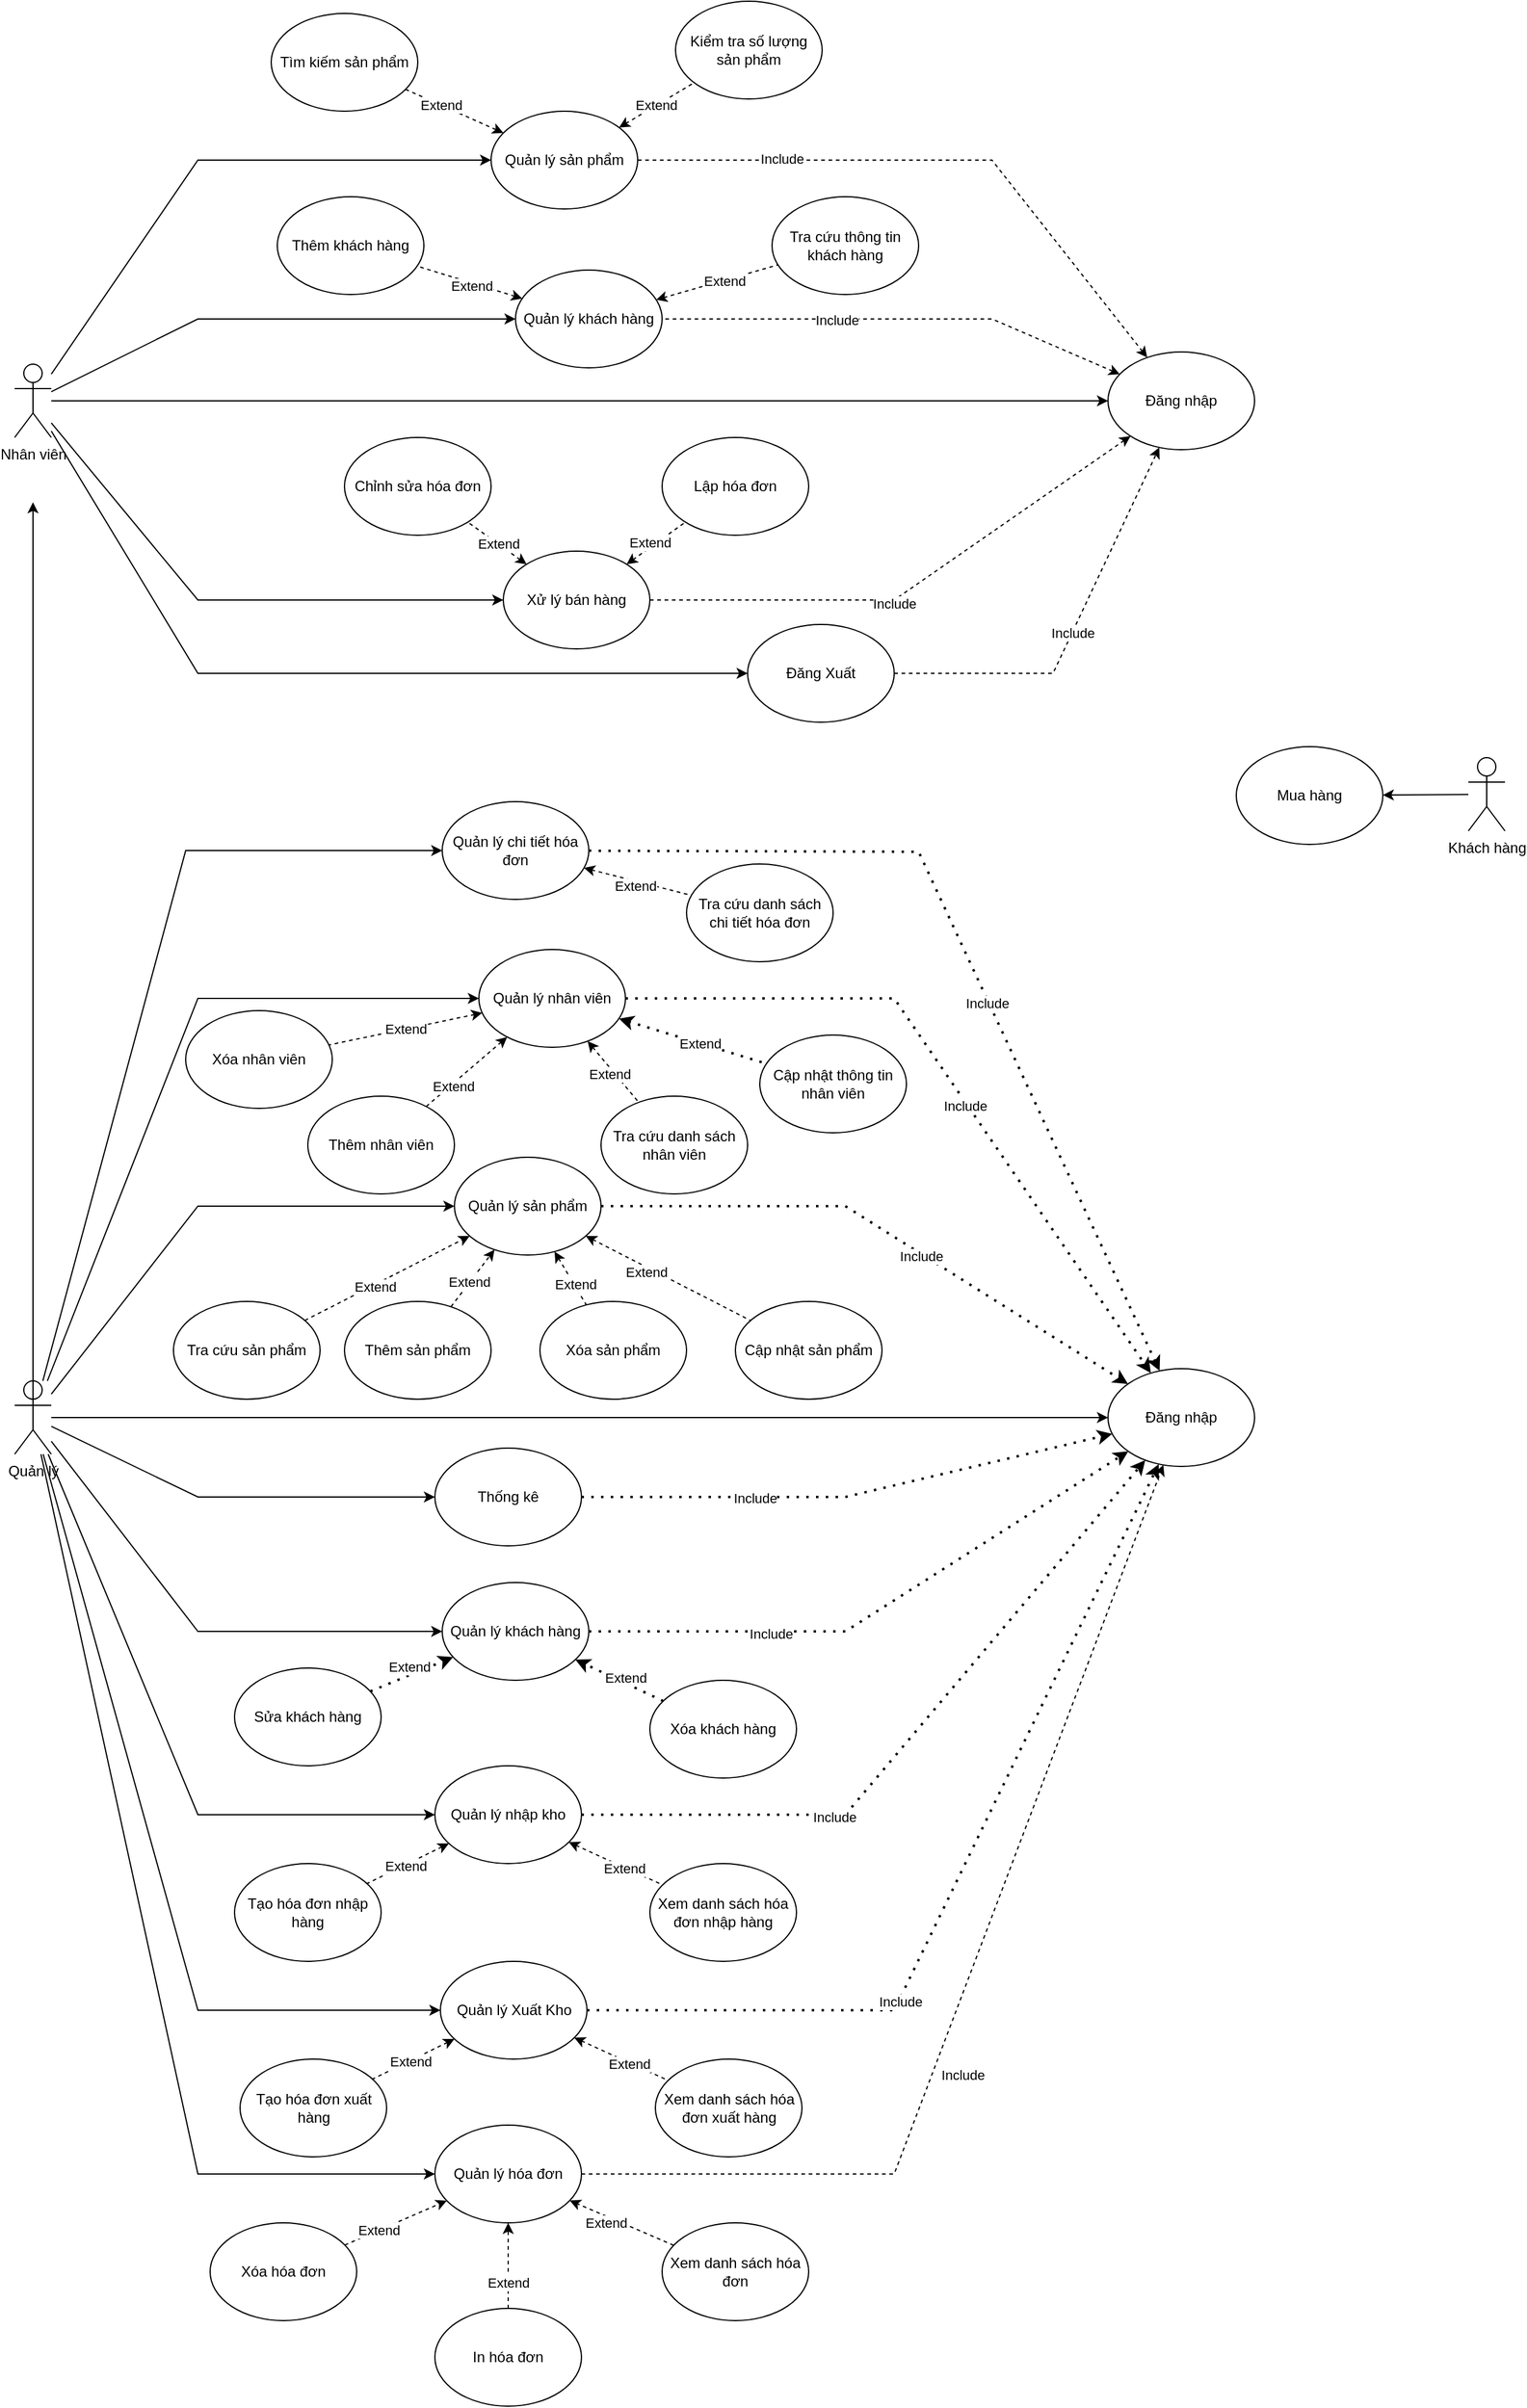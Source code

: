 <mxfile version="26.0.4">
  <diagram name="Page-1" id="F_bl2N8eSsj7aJy99ByN">
    <mxGraphModel dx="1720" dy="1928" grid="1" gridSize="10" guides="1" tooltips="1" connect="1" arrows="1" fold="1" page="1" pageScale="1" pageWidth="850" pageHeight="1100" math="0" shadow="0">
      <root>
        <mxCell id="0" />
        <mxCell id="1" parent="0" />
        <mxCell id="1cnDnwMwc_Qfs5VOHH6G-1" value="Nhân viên" style="shape=umlActor;verticalLabelPosition=bottom;verticalAlign=top;html=1;outlineConnect=0;" parent="1" vertex="1">
          <mxGeometry x="90" y="7" width="30" height="60" as="geometry" />
        </mxCell>
        <mxCell id="1cnDnwMwc_Qfs5VOHH6G-2" value="Quản lý" style="shape=umlActor;verticalLabelPosition=bottom;verticalAlign=top;html=1;outlineConnect=0;" parent="1" vertex="1">
          <mxGeometry x="90" y="839" width="30" height="60" as="geometry" />
        </mxCell>
        <mxCell id="1cnDnwMwc_Qfs5VOHH6G-3" value="Đăng nhập" style="ellipse;whiteSpace=wrap;html=1;" parent="1" vertex="1">
          <mxGeometry x="985" y="-3" width="120" height="80" as="geometry" />
        </mxCell>
        <mxCell id="1cnDnwMwc_Qfs5VOHH6G-4" value="Đăng Xuất" style="ellipse;whiteSpace=wrap;html=1;" parent="1" vertex="1">
          <mxGeometry x="690" y="220" width="120" height="80" as="geometry" />
        </mxCell>
        <mxCell id="1cnDnwMwc_Qfs5VOHH6G-5" value="" style="endArrow=classic;html=1;rounded=0;" parent="1" edge="1">
          <mxGeometry width="50" height="50" relative="1" as="geometry">
            <mxPoint x="105" y="880" as="sourcePoint" />
            <mxPoint x="105" y="120" as="targetPoint" />
          </mxGeometry>
        </mxCell>
        <mxCell id="1cnDnwMwc_Qfs5VOHH6G-6" value="" style="endArrow=classic;html=1;rounded=0;" parent="1" source="1cnDnwMwc_Qfs5VOHH6G-1" target="1cnDnwMwc_Qfs5VOHH6G-3" edge="1">
          <mxGeometry width="50" height="50" relative="1" as="geometry">
            <mxPoint x="180" y="160" as="sourcePoint" />
            <mxPoint x="870.972" y="7.169" as="targetPoint" />
            <Array as="points" />
          </mxGeometry>
        </mxCell>
        <mxCell id="1cnDnwMwc_Qfs5VOHH6G-7" value="" style="endArrow=classic;html=1;rounded=0;" parent="1" source="1cnDnwMwc_Qfs5VOHH6G-1" target="1cnDnwMwc_Qfs5VOHH6G-4" edge="1">
          <mxGeometry width="50" height="50" relative="1" as="geometry">
            <mxPoint x="150" y="210" as="sourcePoint" />
            <mxPoint x="202.591" y="170.432" as="targetPoint" />
            <Array as="points">
              <mxPoint x="240" y="260" />
            </Array>
          </mxGeometry>
        </mxCell>
        <mxCell id="1cnDnwMwc_Qfs5VOHH6G-8" value="Quản lý sản phẩm" style="ellipse;whiteSpace=wrap;html=1;" parent="1" vertex="1">
          <mxGeometry x="480" y="-200" width="120" height="80" as="geometry" />
        </mxCell>
        <mxCell id="1cnDnwMwc_Qfs5VOHH6G-9" value="" style="endArrow=classic;html=1;rounded=0;" parent="1" source="1cnDnwMwc_Qfs5VOHH6G-1" target="1cnDnwMwc_Qfs5VOHH6G-8" edge="1">
          <mxGeometry width="50" height="50" relative="1" as="geometry">
            <mxPoint x="130" y="106" as="sourcePoint" />
            <mxPoint x="344" y="54" as="targetPoint" />
            <Array as="points">
              <mxPoint x="240" y="-160" />
            </Array>
          </mxGeometry>
        </mxCell>
        <mxCell id="1cnDnwMwc_Qfs5VOHH6G-10" value="Tìm kiếm sản phẩm" style="ellipse;whiteSpace=wrap;html=1;" parent="1" vertex="1">
          <mxGeometry x="300" y="-280" width="120" height="80" as="geometry" />
        </mxCell>
        <mxCell id="1cnDnwMwc_Qfs5VOHH6G-11" value="Kiểm tra số lượng sản phẩm" style="ellipse;whiteSpace=wrap;html=1;" parent="1" vertex="1">
          <mxGeometry x="631" y="-290" width="120" height="80" as="geometry" />
        </mxCell>
        <mxCell id="1cnDnwMwc_Qfs5VOHH6G-13" value="" style="endArrow=classic;dashed=1;html=1;rounded=0;startArrow=none;startFill=0;endFill=1;" parent="1" source="1cnDnwMwc_Qfs5VOHH6G-10" target="1cnDnwMwc_Qfs5VOHH6G-8" edge="1">
          <mxGeometry width="50" height="50" relative="1" as="geometry">
            <mxPoint x="220" y="-124" as="sourcePoint" />
            <mxPoint x="270" y="-174" as="targetPoint" />
          </mxGeometry>
        </mxCell>
        <mxCell id="k7li9HVvWUcfOC_udOQU-1" value="Extend" style="edgeLabel;html=1;align=center;verticalAlign=middle;resizable=0;points=[];" parent="1cnDnwMwc_Qfs5VOHH6G-13" vertex="1" connectable="0">
          <mxGeometry x="-0.319" relative="1" as="geometry">
            <mxPoint x="1" as="offset" />
          </mxGeometry>
        </mxCell>
        <mxCell id="1cnDnwMwc_Qfs5VOHH6G-14" value="Extend" style="endArrow=none;dashed=1;html=1;rounded=0;startArrow=classic;startFill=1;" parent="1" source="1cnDnwMwc_Qfs5VOHH6G-8" target="1cnDnwMwc_Qfs5VOHH6G-11" edge="1">
          <mxGeometry x="-0.013" width="50" height="50" relative="1" as="geometry">
            <mxPoint x="460" y="-194" as="sourcePoint" />
            <mxPoint x="610.927" y="-392.052" as="targetPoint" />
            <mxPoint as="offset" />
          </mxGeometry>
        </mxCell>
        <mxCell id="1cnDnwMwc_Qfs5VOHH6G-15" value="Quản lý khách hàng" style="ellipse;whiteSpace=wrap;html=1;" parent="1" vertex="1">
          <mxGeometry x="500" y="-70" width="120" height="80" as="geometry" />
        </mxCell>
        <mxCell id="1cnDnwMwc_Qfs5VOHH6G-16" value="" style="endArrow=classic;html=1;rounded=0;" parent="1" source="1cnDnwMwc_Qfs5VOHH6G-1" target="1cnDnwMwc_Qfs5VOHH6G-15" edge="1">
          <mxGeometry width="50" height="50" relative="1" as="geometry">
            <mxPoint x="280" y="30" as="sourcePoint" />
            <mxPoint x="330" y="-20" as="targetPoint" />
            <Array as="points">
              <mxPoint x="240" y="-30" />
            </Array>
          </mxGeometry>
        </mxCell>
        <mxCell id="1cnDnwMwc_Qfs5VOHH6G-17" value="Xử lý bán hàng" style="ellipse;whiteSpace=wrap;html=1;" parent="1" vertex="1">
          <mxGeometry x="490" y="160" width="120" height="80" as="geometry" />
        </mxCell>
        <mxCell id="1cnDnwMwc_Qfs5VOHH6G-18" value="" style="endArrow=classic;html=1;rounded=0;" parent="1" source="1cnDnwMwc_Qfs5VOHH6G-1" target="1cnDnwMwc_Qfs5VOHH6G-17" edge="1">
          <mxGeometry width="50" height="50" relative="1" as="geometry">
            <mxPoint x="350" y="50" as="sourcePoint" />
            <mxPoint x="400" as="targetPoint" />
            <Array as="points">
              <mxPoint x="240" y="200" />
            </Array>
          </mxGeometry>
        </mxCell>
        <mxCell id="1cnDnwMwc_Qfs5VOHH6G-19" value="Thêm khách hàng" style="ellipse;whiteSpace=wrap;html=1;" parent="1" vertex="1">
          <mxGeometry x="305" y="-130" width="120" height="80" as="geometry" />
        </mxCell>
        <mxCell id="1cnDnwMwc_Qfs5VOHH6G-20" value="" style="endArrow=none;dashed=1;html=1;rounded=0;startArrow=classic;startFill=1;" parent="1" source="1cnDnwMwc_Qfs5VOHH6G-15" target="1cnDnwMwc_Qfs5VOHH6G-19" edge="1">
          <mxGeometry width="50" height="50" relative="1" as="geometry">
            <mxPoint x="640" y="-124" as="sourcePoint" />
            <mxPoint x="710.711" y="-174" as="targetPoint" />
          </mxGeometry>
        </mxCell>
        <mxCell id="k7li9HVvWUcfOC_udOQU-4" value="Extend" style="edgeLabel;html=1;align=center;verticalAlign=middle;resizable=0;points=[];" parent="1cnDnwMwc_Qfs5VOHH6G-20" vertex="1" connectable="0">
          <mxGeometry x="-0.042" y="2" relative="1" as="geometry">
            <mxPoint as="offset" />
          </mxGeometry>
        </mxCell>
        <mxCell id="1cnDnwMwc_Qfs5VOHH6G-21" value="Tra cứu thông tin khách hàng" style="ellipse;whiteSpace=wrap;html=1;" parent="1" vertex="1">
          <mxGeometry x="710" y="-130" width="120" height="80" as="geometry" />
        </mxCell>
        <mxCell id="1cnDnwMwc_Qfs5VOHH6G-23" value="" style="endArrow=none;dashed=1;html=1;rounded=0;startArrow=classic;startFill=1;" parent="1" source="1cnDnwMwc_Qfs5VOHH6G-15" target="1cnDnwMwc_Qfs5VOHH6G-21" edge="1">
          <mxGeometry width="50" height="50" relative="1" as="geometry">
            <mxPoint x="520" y="-64" as="sourcePoint" />
            <mxPoint x="570" y="-114" as="targetPoint" />
          </mxGeometry>
        </mxCell>
        <mxCell id="k7li9HVvWUcfOC_udOQU-3" value="Extend" style="edgeLabel;html=1;align=center;verticalAlign=middle;resizable=0;points=[];" parent="1cnDnwMwc_Qfs5VOHH6G-23" vertex="1" connectable="0">
          <mxGeometry x="0.106" relative="1" as="geometry">
            <mxPoint as="offset" />
          </mxGeometry>
        </mxCell>
        <mxCell id="1cnDnwMwc_Qfs5VOHH6G-24" value="Lập hóa đơn" style="ellipse;whiteSpace=wrap;html=1;" parent="1" vertex="1">
          <mxGeometry x="620" y="67" width="120" height="80" as="geometry" />
        </mxCell>
        <mxCell id="1cnDnwMwc_Qfs5VOHH6G-25" value="" style="endArrow=none;dashed=1;html=1;rounded=0;startArrow=classic;startFill=1;" parent="1" source="1cnDnwMwc_Qfs5VOHH6G-17" target="1cnDnwMwc_Qfs5VOHH6G-24" edge="1">
          <mxGeometry width="50" height="50" relative="1" as="geometry">
            <mxPoint x="700.001" y="-67.46" as="sourcePoint" />
            <mxPoint x="639.37" y="-14" as="targetPoint" />
          </mxGeometry>
        </mxCell>
        <mxCell id="k7li9HVvWUcfOC_udOQU-5" value="Extend" style="edgeLabel;html=1;align=center;verticalAlign=middle;resizable=0;points=[];" parent="1cnDnwMwc_Qfs5VOHH6G-25" vertex="1" connectable="0">
          <mxGeometry x="-0.142" y="4" relative="1" as="geometry">
            <mxPoint as="offset" />
          </mxGeometry>
        </mxCell>
        <mxCell id="1cnDnwMwc_Qfs5VOHH6G-26" value="Chỉnh sửa hóa đơn" style="ellipse;whiteSpace=wrap;html=1;" parent="1" vertex="1">
          <mxGeometry x="360" y="67" width="120" height="80" as="geometry" />
        </mxCell>
        <mxCell id="1cnDnwMwc_Qfs5VOHH6G-27" value="" style="endArrow=none;dashed=1;html=1;rounded=0;startArrow=classic;startFill=1;" parent="1" source="1cnDnwMwc_Qfs5VOHH6G-17" target="1cnDnwMwc_Qfs5VOHH6G-26" edge="1">
          <mxGeometry width="50" height="50" relative="1" as="geometry">
            <mxPoint x="680" y="40" as="sourcePoint" />
            <mxPoint x="665.201" y="138.968" as="targetPoint" />
          </mxGeometry>
        </mxCell>
        <mxCell id="k7li9HVvWUcfOC_udOQU-6" value="Extend" style="edgeLabel;html=1;align=center;verticalAlign=middle;resizable=0;points=[];" parent="1cnDnwMwc_Qfs5VOHH6G-27" vertex="1" connectable="0">
          <mxGeometry x="-0.045" relative="1" as="geometry">
            <mxPoint as="offset" />
          </mxGeometry>
        </mxCell>
        <mxCell id="1cnDnwMwc_Qfs5VOHH6G-28" value="" style="endArrow=none;dashed=1;html=1;rounded=0;startArrow=classic;startFill=1;" parent="1" source="1cnDnwMwc_Qfs5VOHH6G-3" target="1cnDnwMwc_Qfs5VOHH6G-8" edge="1">
          <mxGeometry width="50" height="50" relative="1" as="geometry">
            <mxPoint x="894" y="-45" as="sourcePoint" />
            <mxPoint x="480" y="-64" as="targetPoint" />
            <Array as="points">
              <mxPoint x="890" y="-160" />
            </Array>
          </mxGeometry>
        </mxCell>
        <mxCell id="k7li9HVvWUcfOC_udOQU-43" value="Include" style="edgeLabel;html=1;align=center;verticalAlign=middle;resizable=0;points=[];" parent="1cnDnwMwc_Qfs5VOHH6G-28" vertex="1" connectable="0">
          <mxGeometry x="0.523" y="-1" relative="1" as="geometry">
            <mxPoint as="offset" />
          </mxGeometry>
        </mxCell>
        <mxCell id="1cnDnwMwc_Qfs5VOHH6G-29" value="" style="endArrow=none;dashed=1;html=1;rounded=0;startArrow=classic;startFill=1;" parent="1" source="1cnDnwMwc_Qfs5VOHH6G-3" target="1cnDnwMwc_Qfs5VOHH6G-15" edge="1">
          <mxGeometry width="50" height="50" relative="1" as="geometry">
            <mxPoint x="870.021" y="-65.052" as="sourcePoint" />
            <mxPoint x="570" y="-94" as="targetPoint" />
            <Array as="points">
              <mxPoint x="890" y="-30" />
            </Array>
          </mxGeometry>
        </mxCell>
        <mxCell id="k7li9HVvWUcfOC_udOQU-42" value="Include" style="edgeLabel;html=1;align=center;verticalAlign=middle;resizable=0;points=[];" parent="1cnDnwMwc_Qfs5VOHH6G-29" vertex="1" connectable="0">
          <mxGeometry x="0.257" y="1" relative="1" as="geometry">
            <mxPoint as="offset" />
          </mxGeometry>
        </mxCell>
        <mxCell id="1cnDnwMwc_Qfs5VOHH6G-30" value="" style="endArrow=none;dashed=1;html=1;rounded=0;endFill=0;startArrow=classic;startFill=1;" parent="1" source="1cnDnwMwc_Qfs5VOHH6G-3" target="1cnDnwMwc_Qfs5VOHH6G-17" edge="1">
          <mxGeometry width="50" height="50" relative="1" as="geometry">
            <mxPoint x="874.329" y="1.918" as="sourcePoint" />
            <mxPoint x="560" y="-44" as="targetPoint" />
            <Array as="points">
              <mxPoint x="810" y="200" />
            </Array>
          </mxGeometry>
        </mxCell>
        <mxCell id="k7li9HVvWUcfOC_udOQU-44" value="Include" style="edgeLabel;html=1;align=center;verticalAlign=middle;resizable=0;points=[];" parent="1cnDnwMwc_Qfs5VOHH6G-30" vertex="1" connectable="0">
          <mxGeometry x="0.085" y="3" relative="1" as="geometry">
            <mxPoint as="offset" />
          </mxGeometry>
        </mxCell>
        <mxCell id="1cnDnwMwc_Qfs5VOHH6G-31" value="Quản lý sản phẩm" style="ellipse;whiteSpace=wrap;html=1;" parent="1" vertex="1">
          <mxGeometry x="450" y="656" width="120" height="80" as="geometry" />
        </mxCell>
        <mxCell id="1cnDnwMwc_Qfs5VOHH6G-32" value="" style="endArrow=classic;html=1;rounded=0;" parent="1" source="1cnDnwMwc_Qfs5VOHH6G-2" target="1cnDnwMwc_Qfs5VOHH6G-31" edge="1">
          <mxGeometry width="50" height="50" relative="1" as="geometry">
            <mxPoint x="170" y="844" as="sourcePoint" />
            <mxPoint x="220" y="794" as="targetPoint" />
            <Array as="points">
              <mxPoint x="240" y="696" />
            </Array>
          </mxGeometry>
        </mxCell>
        <mxCell id="1cnDnwMwc_Qfs5VOHH6G-34" value="" style="endArrow=classic;html=1;rounded=0;" parent="1" source="1cnDnwMwc_Qfs5VOHH6G-2" target="1cnDnwMwc_Qfs5VOHH6G-45" edge="1">
          <mxGeometry width="50" height="50" relative="1" as="geometry">
            <mxPoint x="270" y="930" as="sourcePoint" />
            <mxPoint x="358.87" y="774.931" as="targetPoint" />
            <Array as="points">
              <mxPoint x="240" y="934" />
            </Array>
          </mxGeometry>
        </mxCell>
        <mxCell id="1cnDnwMwc_Qfs5VOHH6G-35" value="Đăng nhập" style="ellipse;whiteSpace=wrap;html=1;" parent="1" vertex="1">
          <mxGeometry x="985" y="829" width="120" height="80" as="geometry" />
        </mxCell>
        <mxCell id="1cnDnwMwc_Qfs5VOHH6G-36" value="" style="endArrow=classic;html=1;rounded=0;" parent="1" source="1cnDnwMwc_Qfs5VOHH6G-2" target="1cnDnwMwc_Qfs5VOHH6G-35" edge="1">
          <mxGeometry width="50" height="50" relative="1" as="geometry">
            <mxPoint x="140" y="874" as="sourcePoint" />
            <mxPoint x="960" y="869" as="targetPoint" />
            <Array as="points" />
          </mxGeometry>
        </mxCell>
        <mxCell id="1cnDnwMwc_Qfs5VOHH6G-37" value="Thêm sản phẩm" style="ellipse;whiteSpace=wrap;html=1;" parent="1" vertex="1">
          <mxGeometry x="360" y="774" width="120" height="80" as="geometry" />
        </mxCell>
        <mxCell id="1cnDnwMwc_Qfs5VOHH6G-38" value="Xóa sản phẩm" style="ellipse;whiteSpace=wrap;html=1;" parent="1" vertex="1">
          <mxGeometry x="520" y="774" width="120" height="80" as="geometry" />
        </mxCell>
        <mxCell id="1cnDnwMwc_Qfs5VOHH6G-39" value="Cập nhật sản phẩm" style="ellipse;whiteSpace=wrap;html=1;" parent="1" vertex="1">
          <mxGeometry x="680" y="774" width="120" height="80" as="geometry" />
        </mxCell>
        <mxCell id="1cnDnwMwc_Qfs5VOHH6G-40" value="Tra cứu sản phẩm" style="ellipse;whiteSpace=wrap;html=1;" parent="1" vertex="1">
          <mxGeometry x="220" y="774" width="120" height="80" as="geometry" />
        </mxCell>
        <mxCell id="1cnDnwMwc_Qfs5VOHH6G-41" value="" style="endArrow=classic;dashed=1;html=1;rounded=0;endFill=1;" parent="1" source="1cnDnwMwc_Qfs5VOHH6G-40" target="1cnDnwMwc_Qfs5VOHH6G-31" edge="1">
          <mxGeometry width="50" height="50" relative="1" as="geometry">
            <mxPoint x="200" y="774" as="sourcePoint" />
            <mxPoint x="250" y="724" as="targetPoint" />
          </mxGeometry>
        </mxCell>
        <mxCell id="k7li9HVvWUcfOC_udOQU-10" value="Extend" style="edgeLabel;html=1;align=center;verticalAlign=middle;resizable=0;points=[];" parent="1cnDnwMwc_Qfs5VOHH6G-41" vertex="1" connectable="0">
          <mxGeometry x="-0.159" y="-1" relative="1" as="geometry">
            <mxPoint as="offset" />
          </mxGeometry>
        </mxCell>
        <mxCell id="1cnDnwMwc_Qfs5VOHH6G-42" value="" style="endArrow=classic;dashed=1;html=1;rounded=0;endFill=1;" parent="1" source="1cnDnwMwc_Qfs5VOHH6G-37" target="1cnDnwMwc_Qfs5VOHH6G-31" edge="1">
          <mxGeometry width="50" height="50" relative="1" as="geometry">
            <mxPoint x="270" y="684" as="sourcePoint" />
            <mxPoint x="320" y="634" as="targetPoint" />
          </mxGeometry>
        </mxCell>
        <mxCell id="k7li9HVvWUcfOC_udOQU-7" value="Extend" style="edgeLabel;html=1;align=center;verticalAlign=middle;resizable=0;points=[];" parent="1cnDnwMwc_Qfs5VOHH6G-42" vertex="1" connectable="0">
          <mxGeometry x="-0.132" y="1" relative="1" as="geometry">
            <mxPoint as="offset" />
          </mxGeometry>
        </mxCell>
        <mxCell id="1cnDnwMwc_Qfs5VOHH6G-43" value="" style="endArrow=none;dashed=1;html=1;rounded=0;endFill=0;startArrow=classic;startFill=1;" parent="1" source="1cnDnwMwc_Qfs5VOHH6G-31" target="1cnDnwMwc_Qfs5VOHH6G-38" edge="1">
          <mxGeometry width="50" height="50" relative="1" as="geometry">
            <mxPoint x="420" y="564" as="sourcePoint" />
            <mxPoint x="470" y="514" as="targetPoint" />
          </mxGeometry>
        </mxCell>
        <mxCell id="k7li9HVvWUcfOC_udOQU-9" value="Extend" style="edgeLabel;html=1;align=center;verticalAlign=middle;resizable=0;points=[];" parent="1cnDnwMwc_Qfs5VOHH6G-43" vertex="1" connectable="0">
          <mxGeometry x="0.237" y="1" relative="1" as="geometry">
            <mxPoint as="offset" />
          </mxGeometry>
        </mxCell>
        <mxCell id="1cnDnwMwc_Qfs5VOHH6G-44" value="" style="endArrow=none;dashed=1;html=1;rounded=0;endFill=0;startArrow=classic;startFill=1;" parent="1" source="1cnDnwMwc_Qfs5VOHH6G-31" target="1cnDnwMwc_Qfs5VOHH6G-39" edge="1">
          <mxGeometry width="50" height="50" relative="1" as="geometry">
            <mxPoint x="550" y="754" as="sourcePoint" />
            <mxPoint x="600" y="704" as="targetPoint" />
          </mxGeometry>
        </mxCell>
        <mxCell id="k7li9HVvWUcfOC_udOQU-8" value="Extend" style="edgeLabel;html=1;align=center;verticalAlign=middle;resizable=0;points=[];" parent="1cnDnwMwc_Qfs5VOHH6G-44" vertex="1" connectable="0">
          <mxGeometry x="-0.242" y="-4" relative="1" as="geometry">
            <mxPoint as="offset" />
          </mxGeometry>
        </mxCell>
        <mxCell id="1cnDnwMwc_Qfs5VOHH6G-45" value="Thống kê" style="ellipse;whiteSpace=wrap;html=1;" parent="1" vertex="1">
          <mxGeometry x="434" y="894" width="120" height="80" as="geometry" />
        </mxCell>
        <mxCell id="1cnDnwMwc_Qfs5VOHH6G-47" value="" style="endArrow=classic;dashed=1;html=1;dashPattern=1 3;strokeWidth=2;rounded=0;endFill=1;" parent="1" source="1cnDnwMwc_Qfs5VOHH6G-31" target="1cnDnwMwc_Qfs5VOHH6G-35" edge="1">
          <mxGeometry width="50" height="50" relative="1" as="geometry">
            <mxPoint x="510" y="794" as="sourcePoint" />
            <mxPoint x="985.29" y="836.373" as="targetPoint" />
            <Array as="points">
              <mxPoint x="770" y="696" />
            </Array>
          </mxGeometry>
        </mxCell>
        <mxCell id="k7li9HVvWUcfOC_udOQU-40" value="Include" style="edgeLabel;html=1;align=center;verticalAlign=middle;resizable=0;points=[];" parent="1cnDnwMwc_Qfs5VOHH6G-47" vertex="1" connectable="0">
          <mxGeometry x="0.157" y="-1" relative="1" as="geometry">
            <mxPoint as="offset" />
          </mxGeometry>
        </mxCell>
        <mxCell id="1cnDnwMwc_Qfs5VOHH6G-48" value="" style="endArrow=classic;dashed=1;html=1;dashPattern=1 3;strokeWidth=2;rounded=0;endFill=1;" parent="1" source="1cnDnwMwc_Qfs5VOHH6G-45" target="1cnDnwMwc_Qfs5VOHH6G-35" edge="1">
          <mxGeometry width="50" height="50" relative="1" as="geometry">
            <mxPoint x="469" y="749" as="sourcePoint" />
            <mxPoint x="964.101" y="883.534" as="targetPoint" />
            <Array as="points">
              <mxPoint x="770" y="934" />
            </Array>
          </mxGeometry>
        </mxCell>
        <mxCell id="k7li9HVvWUcfOC_udOQU-39" value="Include" style="edgeLabel;html=1;align=center;verticalAlign=middle;resizable=0;points=[];" parent="1cnDnwMwc_Qfs5VOHH6G-48" vertex="1" connectable="0">
          <mxGeometry x="-0.357" y="-1" relative="1" as="geometry">
            <mxPoint as="offset" />
          </mxGeometry>
        </mxCell>
        <mxCell id="1cnDnwMwc_Qfs5VOHH6G-49" value="Quản lý khách hàng" style="ellipse;whiteSpace=wrap;html=1;" parent="1" vertex="1">
          <mxGeometry x="440" y="1004" width="120" height="80" as="geometry" />
        </mxCell>
        <mxCell id="1cnDnwMwc_Qfs5VOHH6G-52" value="" style="endArrow=classic;html=1;rounded=0;" parent="1" source="1cnDnwMwc_Qfs5VOHH6G-2" target="1cnDnwMwc_Qfs5VOHH6G-49" edge="1">
          <mxGeometry width="50" height="50" relative="1" as="geometry">
            <mxPoint x="200" y="990" as="sourcePoint" />
            <mxPoint x="250" y="940" as="targetPoint" />
            <Array as="points">
              <mxPoint x="240" y="1044" />
            </Array>
          </mxGeometry>
        </mxCell>
        <mxCell id="1cnDnwMwc_Qfs5VOHH6G-54" value="Xóa khách hàng" style="ellipse;whiteSpace=wrap;html=1;" parent="1" vertex="1">
          <mxGeometry x="610" y="1084" width="120" height="80" as="geometry" />
        </mxCell>
        <mxCell id="1cnDnwMwc_Qfs5VOHH6G-57" value="Sửa khách hàng" style="ellipse;whiteSpace=wrap;html=1;" parent="1" vertex="1">
          <mxGeometry x="270" y="1074" width="120" height="80" as="geometry" />
        </mxCell>
        <mxCell id="1cnDnwMwc_Qfs5VOHH6G-58" value="" style="endArrow=classic;dashed=1;html=1;dashPattern=1 3;strokeWidth=2;rounded=0;startArrow=none;startFill=0;endFill=1;" parent="1" source="1cnDnwMwc_Qfs5VOHH6G-54" target="1cnDnwMwc_Qfs5VOHH6G-49" edge="1">
          <mxGeometry width="50" height="50" relative="1" as="geometry">
            <mxPoint x="489" y="1038" as="sourcePoint" />
            <mxPoint x="451" y="1080" as="targetPoint" />
          </mxGeometry>
        </mxCell>
        <mxCell id="k7li9HVvWUcfOC_udOQU-27" value="Extend" style="edgeLabel;html=1;align=center;verticalAlign=middle;resizable=0;points=[];" parent="1cnDnwMwc_Qfs5VOHH6G-58" vertex="1" connectable="0">
          <mxGeometry x="-0.056" y="-4" relative="1" as="geometry">
            <mxPoint x="1" as="offset" />
          </mxGeometry>
        </mxCell>
        <mxCell id="1cnDnwMwc_Qfs5VOHH6G-59" value="" style="endArrow=classic;dashed=1;html=1;dashPattern=1 3;strokeWidth=2;rounded=0;endFill=1;" parent="1" source="1cnDnwMwc_Qfs5VOHH6G-57" target="1cnDnwMwc_Qfs5VOHH6G-49" edge="1">
          <mxGeometry width="50" height="50" relative="1" as="geometry">
            <mxPoint x="499" y="1048" as="sourcePoint" />
            <mxPoint x="461" y="1090" as="targetPoint" />
          </mxGeometry>
        </mxCell>
        <mxCell id="k7li9HVvWUcfOC_udOQU-26" value="Extend" style="edgeLabel;html=1;align=center;verticalAlign=middle;resizable=0;points=[];" parent="1cnDnwMwc_Qfs5VOHH6G-59" vertex="1" connectable="0">
          <mxGeometry x="0.264" relative="1" as="geometry">
            <mxPoint x="-11" y="-3" as="offset" />
          </mxGeometry>
        </mxCell>
        <mxCell id="1cnDnwMwc_Qfs5VOHH6G-62" value="" style="endArrow=classic;dashed=1;html=1;dashPattern=1 3;strokeWidth=2;rounded=0;startArrow=none;startFill=0;endFill=1;" parent="1" source="1cnDnwMwc_Qfs5VOHH6G-49" target="1cnDnwMwc_Qfs5VOHH6G-35" edge="1">
          <mxGeometry width="50" height="50" relative="1" as="geometry">
            <mxPoint x="660" y="1074" as="sourcePoint" />
            <mxPoint x="978.621" y="897.966" as="targetPoint" />
            <Array as="points">
              <mxPoint x="770" y="1044" />
            </Array>
          </mxGeometry>
        </mxCell>
        <mxCell id="k7li9HVvWUcfOC_udOQU-38" value="Include" style="edgeLabel;html=1;align=center;verticalAlign=middle;resizable=0;points=[];" parent="1cnDnwMwc_Qfs5VOHH6G-62" vertex="1" connectable="0">
          <mxGeometry x="-0.387" y="-2" relative="1" as="geometry">
            <mxPoint as="offset" />
          </mxGeometry>
        </mxCell>
        <mxCell id="1cnDnwMwc_Qfs5VOHH6G-63" value="Quản lý nhập kho" style="ellipse;whiteSpace=wrap;html=1;" parent="1" vertex="1">
          <mxGeometry x="434" y="1154" width="120" height="80" as="geometry" />
        </mxCell>
        <mxCell id="1cnDnwMwc_Qfs5VOHH6G-68" value="" style="endArrow=classic;html=1;rounded=0;" parent="1" source="1cnDnwMwc_Qfs5VOHH6G-2" target="1cnDnwMwc_Qfs5VOHH6G-63" edge="1">
          <mxGeometry width="50" height="50" relative="1" as="geometry">
            <mxPoint x="140" y="1060" as="sourcePoint" />
            <mxPoint x="190" y="1010" as="targetPoint" />
            <Array as="points">
              <mxPoint x="240" y="1194" />
            </Array>
          </mxGeometry>
        </mxCell>
        <mxCell id="1cnDnwMwc_Qfs5VOHH6G-69" value="Quản lý hóa đơn" style="ellipse;whiteSpace=wrap;html=1;" parent="1" vertex="1">
          <mxGeometry x="434" y="1448" width="120" height="80" as="geometry" />
        </mxCell>
        <mxCell id="1cnDnwMwc_Qfs5VOHH6G-70" value="" style="endArrow=classic;html=1;rounded=0;" parent="1" source="1cnDnwMwc_Qfs5VOHH6G-2" target="1cnDnwMwc_Qfs5VOHH6G-69" edge="1">
          <mxGeometry width="50" height="50" relative="1" as="geometry">
            <mxPoint x="130" y="902" as="sourcePoint" />
            <mxPoint x="398" y="1138" as="targetPoint" />
            <Array as="points">
              <mxPoint x="240" y="1488" />
            </Array>
          </mxGeometry>
        </mxCell>
        <mxCell id="1cnDnwMwc_Qfs5VOHH6G-71" value="Xóa hóa đơn" style="ellipse;whiteSpace=wrap;html=1;" parent="1" vertex="1">
          <mxGeometry x="250" y="1528" width="120" height="80" as="geometry" />
        </mxCell>
        <mxCell id="1cnDnwMwc_Qfs5VOHH6G-72" value="In hóa đơn" style="ellipse;whiteSpace=wrap;html=1;" parent="1" vertex="1">
          <mxGeometry x="434" y="1598" width="120" height="80" as="geometry" />
        </mxCell>
        <mxCell id="1cnDnwMwc_Qfs5VOHH6G-73" value="Xem danh sách hóa đơn" style="ellipse;whiteSpace=wrap;html=1;" parent="1" vertex="1">
          <mxGeometry x="620" y="1528" width="120" height="80" as="geometry" />
        </mxCell>
        <mxCell id="1cnDnwMwc_Qfs5VOHH6G-74" value="" style="endArrow=classic;dashed=1;html=1;rounded=0;startArrow=none;startFill=0;endFill=1;" parent="1" source="1cnDnwMwc_Qfs5VOHH6G-71" target="1cnDnwMwc_Qfs5VOHH6G-69" edge="1">
          <mxGeometry width="50" height="50" relative="1" as="geometry">
            <mxPoint x="300" y="1503" as="sourcePoint" />
            <mxPoint x="350" y="1453" as="targetPoint" />
          </mxGeometry>
        </mxCell>
        <mxCell id="k7li9HVvWUcfOC_udOQU-30" value="Extend" style="edgeLabel;html=1;align=center;verticalAlign=middle;resizable=0;points=[];" parent="1cnDnwMwc_Qfs5VOHH6G-74" vertex="1" connectable="0">
          <mxGeometry x="-0.344" y="1" relative="1" as="geometry">
            <mxPoint as="offset" />
          </mxGeometry>
        </mxCell>
        <mxCell id="1cnDnwMwc_Qfs5VOHH6G-75" value="" style="endArrow=classic;dashed=1;html=1;rounded=0;endFill=1;" parent="1" source="1cnDnwMwc_Qfs5VOHH6G-72" target="1cnDnwMwc_Qfs5VOHH6G-69" edge="1">
          <mxGeometry width="50" height="50" relative="1" as="geometry">
            <mxPoint x="510" y="1493" as="sourcePoint" />
            <mxPoint x="560" y="1443" as="targetPoint" />
          </mxGeometry>
        </mxCell>
        <mxCell id="k7li9HVvWUcfOC_udOQU-31" value="Extend" style="edgeLabel;html=1;align=center;verticalAlign=middle;resizable=0;points=[];" parent="1cnDnwMwc_Qfs5VOHH6G-75" vertex="1" connectable="0">
          <mxGeometry x="-0.397" relative="1" as="geometry">
            <mxPoint as="offset" />
          </mxGeometry>
        </mxCell>
        <mxCell id="1cnDnwMwc_Qfs5VOHH6G-76" value="" style="endArrow=classic;dashed=1;html=1;rounded=0;endFill=1;" parent="1" source="1cnDnwMwc_Qfs5VOHH6G-73" target="1cnDnwMwc_Qfs5VOHH6G-69" edge="1">
          <mxGeometry width="50" height="50" relative="1" as="geometry">
            <mxPoint x="540" y="1483" as="sourcePoint" />
            <mxPoint x="590" y="1433" as="targetPoint" />
          </mxGeometry>
        </mxCell>
        <mxCell id="k7li9HVvWUcfOC_udOQU-32" value="Extend" style="edgeLabel;html=1;align=center;verticalAlign=middle;resizable=0;points=[];" parent="1cnDnwMwc_Qfs5VOHH6G-76" vertex="1" connectable="0">
          <mxGeometry x="0.239" y="4" relative="1" as="geometry">
            <mxPoint x="-1" as="offset" />
          </mxGeometry>
        </mxCell>
        <mxCell id="1cnDnwMwc_Qfs5VOHH6G-77" value="" style="endArrow=classic;dashed=1;html=1;rounded=0;endFill=1;" parent="1" source="1cnDnwMwc_Qfs5VOHH6G-69" target="1cnDnwMwc_Qfs5VOHH6G-35" edge="1">
          <mxGeometry width="50" height="50" relative="1" as="geometry">
            <mxPoint x="570" y="1209" as="sourcePoint" />
            <mxPoint x="1006.75" y="908.013" as="targetPoint" />
            <Array as="points">
              <mxPoint x="810" y="1488" />
            </Array>
          </mxGeometry>
        </mxCell>
        <mxCell id="k7li9HVvWUcfOC_udOQU-36" value="Include" style="edgeLabel;html=1;align=center;verticalAlign=middle;resizable=0;points=[];" parent="1cnDnwMwc_Qfs5VOHH6G-77" vertex="1" connectable="0">
          <mxGeometry x="-0.332" y="-3" relative="1" as="geometry">
            <mxPoint x="40" y="-48" as="offset" />
          </mxGeometry>
        </mxCell>
        <mxCell id="1cnDnwMwc_Qfs5VOHH6G-78" value="" style="endArrow=classic;dashed=1;html=1;dashPattern=1 3;strokeWidth=2;rounded=0;endFill=1;" parent="1" source="1cnDnwMwc_Qfs5VOHH6G-63" target="1cnDnwMwc_Qfs5VOHH6G-35" edge="1">
          <mxGeometry width="50" height="50" relative="1" as="geometry">
            <mxPoint x="590" y="1134" as="sourcePoint" />
            <mxPoint x="992.621" y="904.593" as="targetPoint" />
            <Array as="points">
              <mxPoint x="770" y="1194" />
            </Array>
          </mxGeometry>
        </mxCell>
        <mxCell id="k7li9HVvWUcfOC_udOQU-37" value="Include" style="edgeLabel;html=1;align=center;verticalAlign=middle;resizable=0;points=[];" parent="1cnDnwMwc_Qfs5VOHH6G-78" vertex="1" connectable="0">
          <mxGeometry x="-0.304" y="-2" relative="1" as="geometry">
            <mxPoint x="-1" as="offset" />
          </mxGeometry>
        </mxCell>
        <mxCell id="1cnDnwMwc_Qfs5VOHH6G-79" value="Xem danh sách hóa đơn nhập hàng" style="ellipse;whiteSpace=wrap;html=1;" parent="1" vertex="1">
          <mxGeometry x="610" y="1234" width="120" height="80" as="geometry" />
        </mxCell>
        <mxCell id="1cnDnwMwc_Qfs5VOHH6G-80" value="Tạo hóa đơn nhập hàng" style="ellipse;whiteSpace=wrap;html=1;" parent="1" vertex="1">
          <mxGeometry x="270" y="1234" width="120" height="80" as="geometry" />
        </mxCell>
        <mxCell id="1cnDnwMwc_Qfs5VOHH6G-81" value="" style="endArrow=none;dashed=1;html=1;rounded=0;startArrow=classic;startFill=1;" parent="1" source="1cnDnwMwc_Qfs5VOHH6G-63" target="1cnDnwMwc_Qfs5VOHH6G-80" edge="1">
          <mxGeometry width="50" height="50" relative="1" as="geometry">
            <mxPoint x="430" y="1294" as="sourcePoint" />
            <mxPoint x="480" y="1244" as="targetPoint" />
          </mxGeometry>
        </mxCell>
        <mxCell id="k7li9HVvWUcfOC_udOQU-29" value="Extend" style="edgeLabel;html=1;align=center;verticalAlign=middle;resizable=0;points=[];" parent="1cnDnwMwc_Qfs5VOHH6G-81" vertex="1" connectable="0">
          <mxGeometry x="0.08" y="1" relative="1" as="geometry">
            <mxPoint as="offset" />
          </mxGeometry>
        </mxCell>
        <mxCell id="1cnDnwMwc_Qfs5VOHH6G-82" value="" style="endArrow=none;dashed=1;html=1;rounded=0;startArrow=classic;startFill=1;" parent="1" source="1cnDnwMwc_Qfs5VOHH6G-63" target="1cnDnwMwc_Qfs5VOHH6G-79" edge="1">
          <mxGeometry width="50" height="50" relative="1" as="geometry">
            <mxPoint x="520" y="1224" as="sourcePoint" />
            <mxPoint x="570" y="1174" as="targetPoint" />
          </mxGeometry>
        </mxCell>
        <mxCell id="k7li9HVvWUcfOC_udOQU-28" value="Extend" style="edgeLabel;html=1;align=center;verticalAlign=middle;resizable=0;points=[];" parent="1cnDnwMwc_Qfs5VOHH6G-82" vertex="1" connectable="0">
          <mxGeometry x="0.178" y="-1" relative="1" as="geometry">
            <mxPoint as="offset" />
          </mxGeometry>
        </mxCell>
        <mxCell id="k7li9HVvWUcfOC_udOQU-11" value="Quản lý nhân viên" style="ellipse;whiteSpace=wrap;html=1;" parent="1" vertex="1">
          <mxGeometry x="470" y="486" width="120" height="80" as="geometry" />
        </mxCell>
        <mxCell id="k7li9HVvWUcfOC_udOQU-12" value="Thêm nhân viên" style="ellipse;whiteSpace=wrap;html=1;" parent="1" vertex="1">
          <mxGeometry x="330" y="606" width="120" height="80" as="geometry" />
        </mxCell>
        <mxCell id="k7li9HVvWUcfOC_udOQU-13" value="" style="endArrow=classic;dashed=1;html=1;rounded=0;endFill=1;" parent="1" source="k7li9HVvWUcfOC_udOQU-12" target="k7li9HVvWUcfOC_udOQU-11" edge="1">
          <mxGeometry width="50" height="50" relative="1" as="geometry">
            <mxPoint x="330" y="544" as="sourcePoint" />
            <mxPoint x="380" y="494" as="targetPoint" />
          </mxGeometry>
        </mxCell>
        <mxCell id="k7li9HVvWUcfOC_udOQU-23" value="Extend" style="edgeLabel;html=1;align=center;verticalAlign=middle;resizable=0;points=[];" parent="k7li9HVvWUcfOC_udOQU-13" vertex="1" connectable="0">
          <mxGeometry x="-0.365" y="-2" relative="1" as="geometry">
            <mxPoint as="offset" />
          </mxGeometry>
        </mxCell>
        <mxCell id="k7li9HVvWUcfOC_udOQU-14" value="Xóa nhân viên" style="ellipse;whiteSpace=wrap;html=1;" parent="1" vertex="1">
          <mxGeometry x="230" y="536" width="120" height="80" as="geometry" />
        </mxCell>
        <mxCell id="k7li9HVvWUcfOC_udOQU-15" value="" style="endArrow=none;dashed=1;html=1;rounded=0;endFill=0;startArrow=classic;startFill=1;" parent="1" source="k7li9HVvWUcfOC_udOQU-11" target="k7li9HVvWUcfOC_udOQU-14" edge="1">
          <mxGeometry width="50" height="50" relative="1" as="geometry">
            <mxPoint x="600" y="544" as="sourcePoint" />
            <mxPoint x="650" y="494" as="targetPoint" />
          </mxGeometry>
        </mxCell>
        <mxCell id="k7li9HVvWUcfOC_udOQU-24" value="Extend" style="edgeLabel;html=1;align=center;verticalAlign=middle;resizable=0;points=[];" parent="k7li9HVvWUcfOC_udOQU-15" vertex="1" connectable="0">
          <mxGeometry x="0.007" relative="1" as="geometry">
            <mxPoint as="offset" />
          </mxGeometry>
        </mxCell>
        <mxCell id="k7li9HVvWUcfOC_udOQU-16" value="" style="endArrow=classic;html=1;rounded=0;" parent="1" source="1cnDnwMwc_Qfs5VOHH6G-2" target="k7li9HVvWUcfOC_udOQU-11" edge="1">
          <mxGeometry width="50" height="50" relative="1" as="geometry">
            <mxPoint x="200" y="650" as="sourcePoint" />
            <mxPoint x="250" y="600" as="targetPoint" />
            <Array as="points">
              <mxPoint x="240" y="526" />
            </Array>
          </mxGeometry>
        </mxCell>
        <mxCell id="k7li9HVvWUcfOC_udOQU-17" value="" style="endArrow=classic;dashed=1;html=1;dashPattern=1 3;strokeWidth=2;rounded=0;startArrow=none;startFill=0;endFill=1;" parent="1" source="k7li9HVvWUcfOC_udOQU-11" target="1cnDnwMwc_Qfs5VOHH6G-35" edge="1">
          <mxGeometry width="50" height="50" relative="1" as="geometry">
            <mxPoint x="690" y="604" as="sourcePoint" />
            <mxPoint x="999.363" y="831.441" as="targetPoint" />
            <Array as="points">
              <mxPoint x="810" y="526" />
            </Array>
          </mxGeometry>
        </mxCell>
        <mxCell id="k7li9HVvWUcfOC_udOQU-41" value="Include" style="edgeLabel;html=1;align=center;verticalAlign=middle;resizable=0;points=[];" parent="k7li9HVvWUcfOC_udOQU-17" vertex="1" connectable="0">
          <mxGeometry x="0.098" y="-2" relative="1" as="geometry">
            <mxPoint as="offset" />
          </mxGeometry>
        </mxCell>
        <mxCell id="k7li9HVvWUcfOC_udOQU-18" value="Cập nhật thông tin nhân viên" style="ellipse;whiteSpace=wrap;html=1;" parent="1" vertex="1">
          <mxGeometry x="700" y="556" width="120" height="80" as="geometry" />
        </mxCell>
        <mxCell id="k7li9HVvWUcfOC_udOQU-19" value="" style="endArrow=none;dashed=1;html=1;dashPattern=1 3;strokeWidth=2;rounded=0;startArrow=classic;startFill=1;" parent="1" source="k7li9HVvWUcfOC_udOQU-11" target="k7li9HVvWUcfOC_udOQU-18" edge="1">
          <mxGeometry width="50" height="50" relative="1" as="geometry">
            <mxPoint x="550" y="554" as="sourcePoint" />
            <mxPoint x="600" y="504" as="targetPoint" />
          </mxGeometry>
        </mxCell>
        <mxCell id="k7li9HVvWUcfOC_udOQU-22" value="Extend" style="edgeLabel;html=1;align=center;verticalAlign=middle;resizable=0;points=[];" parent="k7li9HVvWUcfOC_udOQU-19" vertex="1" connectable="0">
          <mxGeometry x="0.095" relative="1" as="geometry">
            <mxPoint as="offset" />
          </mxGeometry>
        </mxCell>
        <mxCell id="k7li9HVvWUcfOC_udOQU-20" value="Tra cứu danh sách nhân viên" style="ellipse;whiteSpace=wrap;html=1;" parent="1" vertex="1">
          <mxGeometry x="570" y="606" width="120" height="80" as="geometry" />
        </mxCell>
        <mxCell id="k7li9HVvWUcfOC_udOQU-21" value="" style="endArrow=none;dashed=1;html=1;rounded=0;endFill=0;startArrow=classic;startFill=1;" parent="1" source="k7li9HVvWUcfOC_udOQU-11" target="k7li9HVvWUcfOC_udOQU-20" edge="1">
          <mxGeometry width="50" height="50" relative="1" as="geometry">
            <mxPoint x="560" y="594" as="sourcePoint" />
            <mxPoint x="610" y="544" as="targetPoint" />
          </mxGeometry>
        </mxCell>
        <mxCell id="k7li9HVvWUcfOC_udOQU-25" value="Extend" style="edgeLabel;html=1;align=center;verticalAlign=middle;resizable=0;points=[];" parent="k7li9HVvWUcfOC_udOQU-21" vertex="1" connectable="0">
          <mxGeometry x="-0.015" y="-4" relative="1" as="geometry">
            <mxPoint as="offset" />
          </mxGeometry>
        </mxCell>
        <mxCell id="je81oIFqOfg3Zf1E2vGL-2" value="Include" style="endArrow=classic;dashed=1;html=1;rounded=0;endFill=1;" parent="1" source="1cnDnwMwc_Qfs5VOHH6G-4" target="1cnDnwMwc_Qfs5VOHH6G-3" edge="1">
          <mxGeometry width="50" height="50" relative="1" as="geometry">
            <mxPoint x="850" y="220" as="sourcePoint" />
            <mxPoint x="900" y="170" as="targetPoint" />
            <Array as="points">
              <mxPoint x="940" y="260" />
            </Array>
          </mxGeometry>
        </mxCell>
        <mxCell id="3aNjrvwN0kVDYGxAkbnn-3" value="" style="rounded=0;orthogonalLoop=1;jettySize=auto;html=1;" parent="1" source="3aNjrvwN0kVDYGxAkbnn-1" target="3aNjrvwN0kVDYGxAkbnn-2" edge="1">
          <mxGeometry relative="1" as="geometry">
            <mxPoint x="1280" y="305.176" as="sourcePoint" />
            <mxPoint x="1210" y="306" as="targetPoint" />
          </mxGeometry>
        </mxCell>
        <mxCell id="3aNjrvwN0kVDYGxAkbnn-1" value="Khách hàng" style="shape=umlActor;verticalLabelPosition=bottom;verticalAlign=top;html=1;outlineConnect=0;" parent="1" vertex="1">
          <mxGeometry x="1280" y="329" width="30" height="60" as="geometry" />
        </mxCell>
        <mxCell id="3aNjrvwN0kVDYGxAkbnn-2" value="Mua hàng" style="ellipse;whiteSpace=wrap;html=1;" parent="1" vertex="1">
          <mxGeometry x="1090" y="320" width="120" height="80" as="geometry" />
        </mxCell>
        <mxCell id="zeaxc8E3Xd7LBkFSleVd-1" value="Quản lý Xuất Kho" style="ellipse;whiteSpace=wrap;html=1;" parent="1" vertex="1">
          <mxGeometry x="438.5" y="1314" width="120" height="80" as="geometry" />
        </mxCell>
        <mxCell id="zeaxc8E3Xd7LBkFSleVd-3" value="Xem danh sách hóa đơn xuất hàng" style="ellipse;whiteSpace=wrap;html=1;" parent="1" vertex="1">
          <mxGeometry x="614.5" y="1394" width="120" height="80" as="geometry" />
        </mxCell>
        <mxCell id="zeaxc8E3Xd7LBkFSleVd-4" value="Tạo hóa đơn xuất hàng" style="ellipse;whiteSpace=wrap;html=1;" parent="1" vertex="1">
          <mxGeometry x="274.5" y="1394" width="120" height="80" as="geometry" />
        </mxCell>
        <mxCell id="zeaxc8E3Xd7LBkFSleVd-5" value="" style="endArrow=none;dashed=1;html=1;rounded=0;startArrow=classic;startFill=1;" parent="1" source="zeaxc8E3Xd7LBkFSleVd-1" target="zeaxc8E3Xd7LBkFSleVd-4" edge="1">
          <mxGeometry width="50" height="50" relative="1" as="geometry">
            <mxPoint x="434.5" y="1454" as="sourcePoint" />
            <mxPoint x="484.5" y="1404" as="targetPoint" />
          </mxGeometry>
        </mxCell>
        <mxCell id="zeaxc8E3Xd7LBkFSleVd-6" value="Extend" style="edgeLabel;html=1;align=center;verticalAlign=middle;resizable=0;points=[];" parent="zeaxc8E3Xd7LBkFSleVd-5" vertex="1" connectable="0">
          <mxGeometry x="0.08" y="1" relative="1" as="geometry">
            <mxPoint as="offset" />
          </mxGeometry>
        </mxCell>
        <mxCell id="zeaxc8E3Xd7LBkFSleVd-7" value="" style="endArrow=none;dashed=1;html=1;rounded=0;startArrow=classic;startFill=1;" parent="1" source="zeaxc8E3Xd7LBkFSleVd-1" target="zeaxc8E3Xd7LBkFSleVd-3" edge="1">
          <mxGeometry width="50" height="50" relative="1" as="geometry">
            <mxPoint x="524.5" y="1384" as="sourcePoint" />
            <mxPoint x="574.5" y="1334" as="targetPoint" />
          </mxGeometry>
        </mxCell>
        <mxCell id="zeaxc8E3Xd7LBkFSleVd-8" value="Extend" style="edgeLabel;html=1;align=center;verticalAlign=middle;resizable=0;points=[];" parent="zeaxc8E3Xd7LBkFSleVd-7" vertex="1" connectable="0">
          <mxGeometry x="0.178" y="-1" relative="1" as="geometry">
            <mxPoint as="offset" />
          </mxGeometry>
        </mxCell>
        <mxCell id="zeaxc8E3Xd7LBkFSleVd-9" value="" style="endArrow=classic;html=1;rounded=0;" parent="1" source="1cnDnwMwc_Qfs5VOHH6G-2" target="zeaxc8E3Xd7LBkFSleVd-1" edge="1">
          <mxGeometry width="50" height="50" relative="1" as="geometry">
            <mxPoint x="124" y="909" as="sourcePoint" />
            <mxPoint x="444" y="1204" as="targetPoint" />
            <Array as="points">
              <mxPoint x="240" y="1354" />
            </Array>
          </mxGeometry>
        </mxCell>
        <mxCell id="zeaxc8E3Xd7LBkFSleVd-10" value="" style="endArrow=classic;dashed=1;html=1;dashPattern=1 3;strokeWidth=2;rounded=0;endFill=1;" parent="1" source="zeaxc8E3Xd7LBkFSleVd-1" target="1cnDnwMwc_Qfs5VOHH6G-35" edge="1">
          <mxGeometry width="50" height="50" relative="1" as="geometry">
            <mxPoint x="564" y="1204" as="sourcePoint" />
            <mxPoint x="1003.36" y="907.431" as="targetPoint" />
            <Array as="points">
              <mxPoint x="810" y="1354" />
            </Array>
          </mxGeometry>
        </mxCell>
        <mxCell id="zeaxc8E3Xd7LBkFSleVd-11" value="Include" style="edgeLabel;html=1;align=center;verticalAlign=middle;resizable=0;points=[];" parent="zeaxc8E3Xd7LBkFSleVd-10" vertex="1" connectable="0">
          <mxGeometry x="-0.304" y="-2" relative="1" as="geometry">
            <mxPoint x="-1" as="offset" />
          </mxGeometry>
        </mxCell>
        <mxCell id="zeaxc8E3Xd7LBkFSleVd-12" value="Quản lý chi tiết hóa đơn" style="ellipse;whiteSpace=wrap;html=1;" parent="1" vertex="1">
          <mxGeometry x="440" y="365" width="120" height="80" as="geometry" />
        </mxCell>
        <mxCell id="zeaxc8E3Xd7LBkFSleVd-13" value="" style="endArrow=classic;html=1;rounded=0;" parent="1" source="1cnDnwMwc_Qfs5VOHH6G-2" target="zeaxc8E3Xd7LBkFSleVd-12" edge="1">
          <mxGeometry width="50" height="50" relative="1" as="geometry">
            <mxPoint x="58.5" y="739" as="sourcePoint" />
            <mxPoint x="191.5" y="500" as="targetPoint" />
            <Array as="points">
              <mxPoint x="230" y="405" />
            </Array>
          </mxGeometry>
        </mxCell>
        <mxCell id="zeaxc8E3Xd7LBkFSleVd-14" value="" style="endArrow=classic;dashed=1;html=1;dashPattern=1 3;strokeWidth=2;rounded=0;startArrow=none;startFill=0;endFill=1;" parent="1" source="zeaxc8E3Xd7LBkFSleVd-12" target="1cnDnwMwc_Qfs5VOHH6G-35" edge="1">
          <mxGeometry width="50" height="50" relative="1" as="geometry">
            <mxPoint x="631.5" y="504" as="sourcePoint" />
            <mxPoint x="961.5" y="733" as="targetPoint" />
            <Array as="points">
              <mxPoint x="830" y="406" />
            </Array>
          </mxGeometry>
        </mxCell>
        <mxCell id="zeaxc8E3Xd7LBkFSleVd-15" value="Include" style="edgeLabel;html=1;align=center;verticalAlign=middle;resizable=0;points=[];" parent="zeaxc8E3Xd7LBkFSleVd-14" vertex="1" connectable="0">
          <mxGeometry x="0.098" y="-2" relative="1" as="geometry">
            <mxPoint as="offset" />
          </mxGeometry>
        </mxCell>
        <mxCell id="zeaxc8E3Xd7LBkFSleVd-16" value="Tra cứu danh sách chi tiết hóa đơn" style="ellipse;whiteSpace=wrap;html=1;" parent="1" vertex="1">
          <mxGeometry x="640" y="416" width="120" height="80" as="geometry" />
        </mxCell>
        <mxCell id="zeaxc8E3Xd7LBkFSleVd-17" value="" style="endArrow=none;dashed=1;html=1;rounded=0;endFill=0;startArrow=classic;startFill=1;" parent="1" source="zeaxc8E3Xd7LBkFSleVd-12" target="zeaxc8E3Xd7LBkFSleVd-16" edge="1">
          <mxGeometry width="50" height="50" relative="1" as="geometry">
            <mxPoint x="620" y="371" as="sourcePoint" />
            <mxPoint x="671" y="354" as="targetPoint" />
          </mxGeometry>
        </mxCell>
        <mxCell id="zeaxc8E3Xd7LBkFSleVd-18" value="Extend" style="edgeLabel;html=1;align=center;verticalAlign=middle;resizable=0;points=[];" parent="zeaxc8E3Xd7LBkFSleVd-17" vertex="1" connectable="0">
          <mxGeometry x="-0.015" y="-4" relative="1" as="geometry">
            <mxPoint as="offset" />
          </mxGeometry>
        </mxCell>
      </root>
    </mxGraphModel>
  </diagram>
</mxfile>
